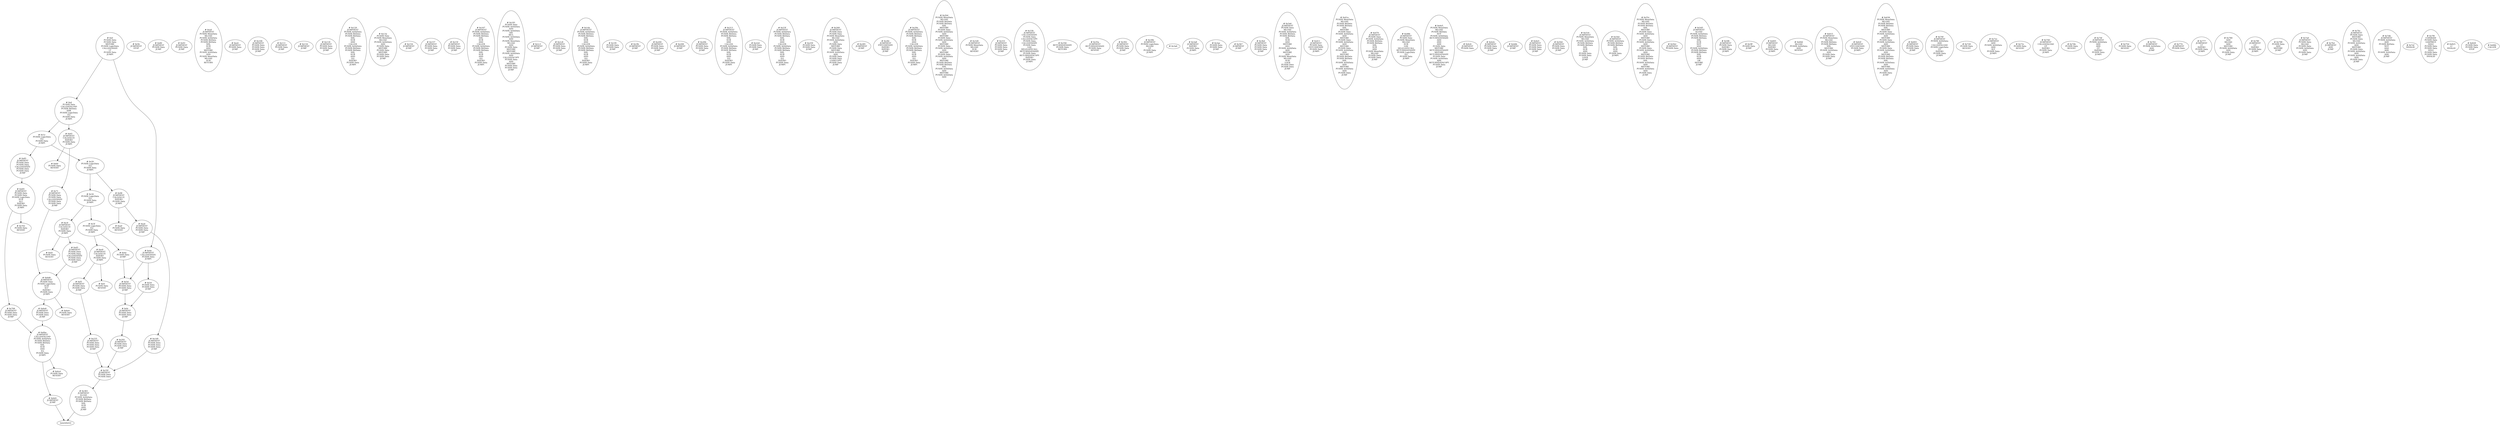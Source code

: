 /* Generated by GvGen v.1.0 (https://www.github.com/stricaud/gvgen) */

digraph G {
compound=true;
   node1 [label="[anywhere]"];
   node2 [label="# 0x0
PUSHX Data
PUSHX Data
MSTORE
PUSHX LogicData
CALLDATASIZE
LT
PUSHX Data
JUMPI
"];
   node3 [label="# 0xd
PUSHX Data
CALLDATALOAD
PUSHX BitData
SHR
PUSHX LogicData
EQ
PUSHX Data
JUMPI
"];
   node4 [label="# 0x1e
PUSHX LogicData
EQ
PUSHX Data
JUMPI
"];
   node5 [label="# 0x29
PUSHX LogicData
EQ
PUSHX Data
JUMPI
"];
   node6 [label="# 0x34
PUSHX LogicData
EQ
PUSHX Data
JUMPI
"];
   node7 [label="# 0x3f
PUSHX LogicData
EQ
PUSHX Data
JUMPI
"];
   node8 [label="# 0x4a
PUSHX Data
JUMP
"];
   node9 [label="# 0x4e
JUMPDEST
CALLDATASIZE
PUSHX Data
JUMPI
"];
   node10 [label="# 0x54
PUSHX Data
PUSHX Data
JUMP
"];
   node11 [label="# 0x5b
JUMPDEST
STOP
"];
   node12 [label="# 0x5d
JUMPDEST
PUSHX Data
PUSHX Data
JUMP
"];
   node13 [label="# 0x65
JUMPDEST
CALLVALUE
ISZERO
PUSHX Data
JUMPI
"];
   node14 [label="# 0x6d
PUSHX Data
REVERT
"];
   node15 [label="# 0x71
JUMPDEST
PUSHX Data
PUSHX Data
CALLDATASIZE
PUSHX Data
PUSHX Data
JUMP
"];
   node16 [label="# 0x80
JUMPDEST
PUSHX Data
JUMP
"];
   node17 [label="# 0x85
JUMPDEST
PUSHX Data
PUSHX Data
CALLDATASIZE
PUSHX Data
PUSHX Data
JUMP
"];
   node18 [label="# 0x93
JUMPDEST
PUSHX Data
JUMP
"];
   node19 [label="# 0x98
JUMPDEST
CALLVALUE
ISZERO
PUSHX Data
JUMPI
"];
   node20 [label="# 0xa0
PUSHX Data
REVERT
"];
   node21 [label="# 0xa4
JUMPDEST
PUSHX Data
PUSHX Data
JUMP
"];
   node22 [label="# 0xad
JUMPDEST
PUSHX MemData
MLOAD
PUSHX ArithData
PUSHX BitData
PUSHX BitData
SHL
SUB
AND
MSTORE
PUSHX ArithData
ADD
PUSHX MemData
MLOAD
SUB
RETURN
"];
   node23 [label="# 0xc9
JUMPDEST
CALLVALUE
ISZERO
PUSHX Data
JUMPI
"];
   node24 [label="# 0xd1
PUSHX Data
REVERT
"];
   node25 [label="# 0xd5
JUMPDEST
PUSHX Data
PUSHX Data
CALLDATASIZE
PUSHX Data
PUSHX Data
JUMP
"];
   node26 [label="# 0xe4
JUMPDEST
PUSHX Data
JUMP
"];
   node27 [label="# 0xe9
JUMPDEST
CALLVALUE
ISZERO
PUSHX Data
JUMPI
"];
   node28 [label="# 0xf1
PUSHX Data
REVERT
"];
   node29 [label="# 0xf5
JUMPDEST
PUSHX Data
PUSHX Data
JUMP
"];
   node30 [label="# 0xfe
JUMPDEST
PUSHX Data
PUSHX Data
JUMP
"];
   node31 [label="# 0x106
JUMPDEST
PUSHX Data
PUSHX Data
PUSHX Data
JUMP
"];
   node32 [label="# 0x111
JUMPDEST
PUSHX Data
JUMP
"];
   node33 [label="# 0x116
JUMPDEST
JUMP
"];
   node34 [label="# 0x118
JUMPDEST
PUSHX Data
PUSHX Data
JUMP
"];
   node35 [label="# 0x120
JUMPDEST
PUSHX ArithData
PUSHX BitData
PUSHX BitData
SHL
SUB
AND
CALLER
PUSHX ArithData
PUSHX BitData
PUSHX BitData
SHL
SUB
AND
EQ
ISZERO
PUSHX Data
JUMPI
"];
   node36 [label="# 0x13a
PUSHX Data
PUSHX MemData
MLOAD
PUSHX ArithData
ADD
PUSHX Data
MSTORE
PUSHX Data
MSTORE
PUSHX Data
PUSHX Data
JUMP
"];
   node37 [label="# 0x154
JUMPDEST
JUMP
"];
   node38 [label="# 0x157
JUMPDEST
PUSHX Data
PUSHX Data
JUMP
"];
   node39 [label="# 0x15f
JUMPDEST
PUSHX Data
PUSHX Data
JUMP
"];
   node40 [label="# 0x167
JUMPDEST
PUSHX ArithData
PUSHX BitData
PUSHX BitData
SHL
SUB
AND
CALLER
PUSHX ArithData
PUSHX BitData
PUSHX BitData
SHL
SUB
AND
EQ
ISZERO
PUSHX Data
JUMPI
"];
   node41 [label="# 0x181
PUSHX Data
PUSHX ArithData
ADD
PUSHX ArithData
DIV
MUL
PUSHX ArithData
ADD
PUSHX MemData
MLOAD
ADD
PUSHX Data
MSTORE
MSTORE
PUSHX ArithData
ADD
CALLDATACOPY
PUSHX Data
ADD
MSTORE
PUSHX Data
PUSHX Data
JUMP
"];
   node42 [label="# 0x1c3
JUMPDEST
JUMP
"];
   node43 [label="# 0x1c8
JUMPDEST
PUSHX Data
PUSHX Data
JUMP
"];
   node44 [label="# 0x1d0
JUMPDEST
PUSHX Data
PUSHX Data
PUSHX Data
JUMP
"];
   node45 [label="# 0x1da
JUMPDEST
PUSHX ArithData
PUSHX BitData
PUSHX BitData
SHL
SUB
AND
CALLER
PUSHX ArithData
PUSHX BitData
PUSHX BitData
SHL
SUB
AND
EQ
ISZERO
PUSHX Data
JUMPI
"];
   node46 [label="# 0x1f4
PUSHX Data
PUSHX Data
JUMP
"];
   node47 [label="# 0x1fb
JUMPDEST
JUMP
"];
   node48 [label="# 0x200
JUMPDEST
PUSHX Data
PUSHX Data
JUMP
"];
   node49 [label="# 0x208
JUMPDEST
JUMP
"];
   node50 [label="# 0x20b
JUMPDEST
PUSHX Data
PUSHX Data
JUMP
"];
   node51 [label="# 0x213
JUMPDEST
PUSHX ArithData
PUSHX BitData
PUSHX BitData
SHL
SUB
AND
CALLER
PUSHX ArithData
PUSHX BitData
PUSHX BitData
SHL
SUB
AND
EQ
ISZERO
PUSHX Data
JUMPI
"];
   node52 [label="# 0x22d
PUSHX Data
PUSHX Data
JUMP
"];
   node53 [label="# 0x235
JUMPDEST
PUSHX Data
PUSHX Data
PUSHX Data
JUMP
"];
   node54 [label="# 0x23f
JUMPDEST
PUSHX ArithData
PUSHX BitData
PUSHX BitData
SHL
SUB
AND
CALLER
PUSHX ArithData
PUSHX BitData
PUSHX BitData
SHL
SUB
AND
EQ
ISZERO
PUSHX Data
JUMPI
"];
   node55 [label="# 0x259
PUSHX Data
PUSHX Data
JUMP
"];
   node56 [label="# 0x260
JUMPDEST
PUSHX Data
PUSHX Data
PUSHX MemData
MLOAD
PUSHX ArithData
ADD
PUSHX Data
MSTORE
PUSHX Data
MSTORE
PUSHX ArithData
ADD
PUSHX Data
PUSHX Data
CODECOPY
PUSHX Data
JUMP
"];
   node57 [label="# 0x285
JUMPDEST
JUMP
"];
   node58 [label="# 0x28c
JUMPDEST
EXTCODESIZE
ISZERO
ISZERO
JUMP
"];
   node59 [label="# 0x292
JUMPDEST
PUSHX Data
PUSHX Data
JUMP
"];
   node60 [label="# 0x29a
JUMPDEST
PUSHX ArithData
PUSHX BitData
PUSHX BitData
SHL
SUB
AND
CALLER
PUSHX ArithData
PUSHX BitData
PUSHX BitData
SHL
SUB
AND
EQ
ISZERO
PUSHX Data
JUMPI
"];
   node61 [label="# 0x2b4
PUSHX MemData
MLOAD
PUSHX BitData
PUSHX BitData
SHL
MSTORE
PUSHX Data
PUSHX ArithData
ADD
MSTORE
PUSHX Data
PUSHX ArithData
ADD
MSTORE
PUSHX Data
PUSHX ArithData
ADD
MSTORE
PUSHX Data
PUSHX ArithData
ADD
MSTORE
PUSHX BitData
PUSHX BitData
SHL
PUSHX ArithData
ADD
MSTORE
PUSHX ArithData
ADD
"];
   node62 [label="# 0x328
JUMPDEST
PUSHX MemData
MLOAD
SUB
REVERT
"];
   node63 [label="# 0x331
JUMPDEST
PUSHX Data
PUSHX Data
PUSHX Data
JUMP
"];
   node64 [label="# 0x33b
JUMPDEST
CALLDATASIZE
PUSHX Data
CALLDATACOPY
PUSHX Data
CALLDATASIZE
PUSHX Data
GAS
DELEGATECALL
RETURNDATASIZE
PUSHX Data
RETURNDATACOPY
ISZERO
PUSHX Data
JUMPI
"];
   node65 [label="# 0x356
RETURNDATASIZE
PUSHX Data
RETURN
"];
   node66 [label="# 0x35a
JUMPDEST
RETURNDATASIZE
PUSHX Data
REVERT
"];
   node67 [label="# 0x35f
JUMPDEST
PUSHX Data
PUSHX Data
"];
   node68 [label="# 0x383
JUMPDEST
SLOAD
PUSHX ArithData
PUSHX BitData
PUSHX BitData
SHL
SUB
AND
JUMP
"];
   node69 [label="# 0x392
JUMPDEST
PUSHX Data
PUSHX Data
JUMP
"];
   node70 [label="# 0x39b
JUMPDEST
PUSHX LogicData
MLOAD
GT
PUSHX Data
JUMPI
"];
   node71 [label="# 0x3a6
"];
   node72 [label="# 0x3a8
JUMPDEST
ISZERO
PUSHX Data
JUMPI
"];
   node73 [label="# 0x3ae
PUSHX Data
PUSHX Data
JUMP
"];
   node74 [label="# 0x3b7
JUMPDEST
JUMP
"];
   node75 [label="# 0x3bd
JUMPDEST
PUSHX Data
PUSHX Data
PUSHX Data
JUMP
"];
   node76 [label="# 0x3e6
JUMPDEST
PUSHX Data
MLOAD
PUSHX ArithData
PUSHX BitData
PUSHX BitData
SHL
SUB
AND
MSTORE
AND
PUSHX ArithData
ADD
MSTORE
ADD
PUSHX MemData
MLOAD
SUB
LOGX
PUSHX Data
PUSHX Data
JUMP
"];
   node77 [label="# 0x411
JUMPDEST
PUSHX Data
EXTCODESIZE
PUSHX Data
JUMPI
"];
   node78 [label="# 0x41a
PUSHX MemData
MLOAD
PUSHX BitData
PUSHX BitData
SHL
MSTORE
PUSHX Data
PUSHX ArithData
ADD
MSTORE
PUSHX Data
PUSHX ArithData
ADD
MSTORE
PUSHX Data
PUSHX ArithData
ADD
MSTORE
PUSHX BitData
PUSHX BitData
SHL
PUSHX ArithData
ADD
MSTORE
PUSHX ArithData
ADD
PUSHX Data
JUMP
"];
   node79 [label="# 0x470
JUMPDEST
PUSHX Data
PUSHX ArithData
PUSHX BitData
PUSHX BitData
SHL
SUB
AND
PUSHX MemData
MLOAD
PUSHX Data
PUSHX Data
JUMP
"];
   node80 [label="# 0x48b
JUMPDEST
PUSHX Data
PUSHX MemData
MLOAD
SUB
GAS
DELEGATECALL
RETURNDATASIZE
PUSHX LogicData
EQ
PUSHX Data
JUMPI
"];
   node81 [label="# 0x4a5
PUSHX MemData
MLOAD
PUSHX BitData
NOT
PUSHX ArithData
RETURNDATASIZE
ADD
AND
ADD
PUSHX Data
MSTORE
RETURNDATASIZE
MSTORE
RETURNDATASIZE
PUSHX Data
PUSHX ArithData
ADD
RETURNDATACOPY
PUSHX Data
JUMP
"];
   node82 [label="# 0x4c6
JUMPDEST
PUSHX Data
"];
   node83 [label="# 0x4cb
JUMPDEST
PUSHX Data
PUSHX Data
JUMP
"];
   node84 [label="# 0x4db
JUMPDEST
JUMP
"];
   node85 [label="# 0x4e5
JUMPDEST
PUSHX Data
PUSHX Data
PUSHX Data
JUMP
"];
   node86 [label="# 0x50d
JUMPDEST
PUSHX Data
PUSHX Data
JUMP
"];
   node87 [label="# 0x516
JUMPDEST
PUSHX MemData
MLOAD
PUSHX ArithData
PUSHX BitData
PUSHX BitData
SHL
SUB
AND
PUSHX Data
PUSHX Data
LOGX
JUMP
"];
   node88 [label="# 0x54d
JUMPDEST
PUSHX ArithData
PUSHX BitData
PUSHX BitData
SHL
SUB
AND
PUSHX Data
JUMPI
"];
   node89 [label="# 0x55c
PUSHX MemData
MLOAD
PUSHX BitData
PUSHX BitData
SHL
MSTORE
PUSHX Data
PUSHX ArithData
ADD
MSTORE
PUSHX Data
PUSHX ArithData
ADD
MSTORE
PUSHX Data
PUSHX ArithData
ADD
MSTORE
PUSHX BitData
PUSHX BitData
SHL
PUSHX ArithData
ADD
MSTORE
PUSHX ArithData
ADD
PUSHX Data
JUMP
"];
   node90 [label="# 0x5b2
JUMPDEST
PUSHX Data
"];
   node91 [label="# 0x5d5
JUMPDEST
SLOAD
PUSHX ArithData
PUSHX BitData
PUSHX BitData
SHL
SUB
NOT
AND
PUSHX ArithData
PUSHX BitData
PUSHX BitData
SHL
SUB
AND
OR
SSTORE
JUMP
"];
   node92 [label="# 0x5f6
JUMPDEST
PUSHX Data
ISZERO
PUSHX Data
JUMPI
"];
   node93 [label="# 0x5ff
PUSHX Data
JUMP
"];
   node94 [label="# 0x605
JUMPDEST
MLOAD
ISZERO
PUSHX Data
JUMPI
"];
   node95 [label="# 0x60d
MLOAD
PUSHX ArithData
ADD
REVERT
"];
   node96 [label="# 0x615
JUMPDEST
PUSHX MemData
MLOAD
PUSHX BitData
PUSHX BitData
SHL
MSTORE
PUSHX ArithData
ADD
PUSHX Data
PUSHX Data
JUMP
"];
   node97 [label="# 0x62f
JUMPDEST
EXTCODESIZE
PUSHX Data
JUMPI
"];
   node98 [label="# 0x636
PUSHX MemData
MLOAD
PUSHX BitData
PUSHX BitData
SHL
MSTORE
PUSHX Data
PUSHX ArithData
ADD
MSTORE
PUSHX Data
PUSHX ArithData
ADD
MSTORE
PUSHX Data
PUSHX ArithData
ADD
MSTORE
PUSHX BitData
PUSHX BitData
SHL
PUSHX ArithData
ADD
MSTORE
PUSHX ArithData
ADD
PUSHX Data
JUMP
"];
   node99 [label="# 0x693
JUMPDEST
PUSHX Data
PUSHX Data
JUMP
"];
   node100 [label="# 0x6ba
JUMPDEST
CALLDATALOAD
PUSHX ArithData
PUSHX BitData
PUSHX BitData
SHL
SUB
AND
EQ
PUSHX Data
JUMPI
"];
   node101 [label="# 0x6cd
PUSHX Data
REVERT
"];
   node102 [label="# 0x6d1
JUMPDEST
JUMP
"];
   node103 [label="# 0x6d6
JUMPDEST
PUSHX Data
PUSHX LogicData
SUB
SLT
ISZERO
PUSHX Data
JUMPI
"];
   node104 [label="# 0x6e4
PUSHX Data
REVERT
"];
   node105 [label="# 0x6e8
JUMPDEST
PUSHX Data
PUSHX Data
JUMP
"];
   node106 [label="# 0x6f1
JUMPDEST
PUSHX Data
PUSHX Data
PUSHX LogicData
SUB
SLT
ISZERO
PUSHX Data
JUMPI
"];
   node107 [label="# 0x702
PUSHX Data
REVERT
"];
   node108 [label="# 0x706
JUMPDEST
PUSHX Data
PUSHX Data
JUMP
"];
   node109 [label="# 0x70f
JUMPDEST
PUSHX ArithData
ADD
CALLDATALOAD
PUSHX LogicData
GT
ISZERO
PUSHX Data
JUMPI
"];
   node110 [label="# 0x728
PUSHX Data
REVERT
"];
   node111 [label="# 0x72c
JUMPDEST
ADD
PUSHX ArithData
ADD
SLT
PUSHX Data
JUMPI
"];
   node112 [label="# 0x73c
PUSHX Data
REVERT
"];
   node113 [label="# 0x740
JUMPDEST
CALLDATALOAD
GT
ISZERO
PUSHX Data
JUMPI
"];
   node114 [label="# 0x74b
PUSHX Data
REVERT
"];
   node115 [label="# 0x74f
JUMPDEST
PUSHX ArithData
ADD
ADD
GT
ISZERO
PUSHX Data
JUMPI
"];
   node116 [label="# 0x75d
PUSHX Data
REVERT
"];
   node117 [label="# 0x761
JUMPDEST
PUSHX ArithData
ADD
JUMP
"];
   node118 [label="# 0x774
JUMPDEST
PUSHX Data
"];
   node119 [label="# 0x777
JUMPDEST
LT
ISZERO
PUSHX Data
JUMPI
"];
   node120 [label="# 0x780
ADD
MLOAD
ADD
MSTORE
PUSHX ArithData
ADD
PUSHX Data
JUMP
"];
   node121 [label="# 0x78f
JUMPDEST
GT
ISZERO
PUSHX Data
JUMPI
"];
   node122 [label="# 0x798
PUSHX Data
ADD
MSTORE
JUMP
"];
   node123 [label="# 0x7a0
JUMPDEST
PUSHX Data
MLOAD
PUSHX Data
PUSHX ArithData
ADD
PUSHX Data
JUMP
"];
   node124 [label="# 0x7b2
JUMPDEST
ADD
JUMP
"];
   node125 [label="# 0x7bc
JUMPDEST
PUSHX Data
MSTORE
PUSHX Data
MLOAD
PUSHX ArithData
ADD
MSTORE
PUSHX Data
PUSHX ArithData
ADD
PUSHX ArithData
ADD
PUSHX Data
JUMP
"];
   node126 [label="# 0x7db
JUMPDEST
PUSHX ArithData
ADD
PUSHX BitData
NOT
AND
ADD
PUSHX ArithData
ADD
JUMP
"];
   node127 [label="# 0x7ef
INVALID
"];
   node128 [label="# 0x7f0
COINBASE
PUSHX Data
GASPRICE
SHA3
PUSHX Data
PUSHX Data
SHA3
PUSHX Data
PUSHX Data
INVALID
"];
   node129 [label="# 0x825
LT
INVALID
"];
   node130 [label="# 0x828
PUSHX Data
PUSHX Data
STOP
"];
   node131 [label="# 0x84b
CALLER
"];
node2->node9;
node2->node3;
node3->node13;
node3->node4;
node4->node17;
node4->node5;
node5->node19;
node5->node6;
node6->node23;
node6->node7;
node7->node27;
node7->node8;
node8->node12;
node9->node12;
node9->node10;
node10->node30;
node12->node30;
node13->node15;
node13->node14;
node15->node103;
node17->node106;
node19->node21;
node19->node20;
node21->node44;
node23->node25;
node23->node24;
node25->node103;
node27->node29;
node27->node28;
node29->node53;
node30->node59;
node44->node67;
node53->node67;
node59->node67;
node67->node68;
node68->node1;
node100->node102;
node100->node101;
node102->node1;
node103->node105;
node103->node104;
node105->node100;
node106->node108;
node106->node107;
node108->node100;
}
